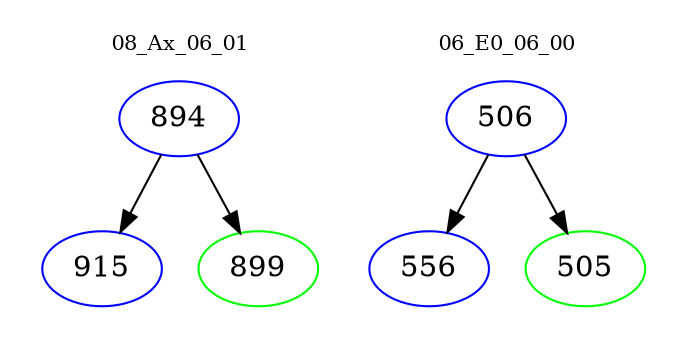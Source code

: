 digraph{
subgraph cluster_0 {
color = white
label = "08_Ax_06_01";
fontsize=10;
T0_894 [label="894", color="blue"]
T0_894 -> T0_915 [color="black"]
T0_915 [label="915", color="blue"]
T0_894 -> T0_899 [color="black"]
T0_899 [label="899", color="green"]
}
subgraph cluster_1 {
color = white
label = "06_E0_06_00";
fontsize=10;
T1_506 [label="506", color="blue"]
T1_506 -> T1_556 [color="black"]
T1_556 [label="556", color="blue"]
T1_506 -> T1_505 [color="black"]
T1_505 [label="505", color="green"]
}
}
